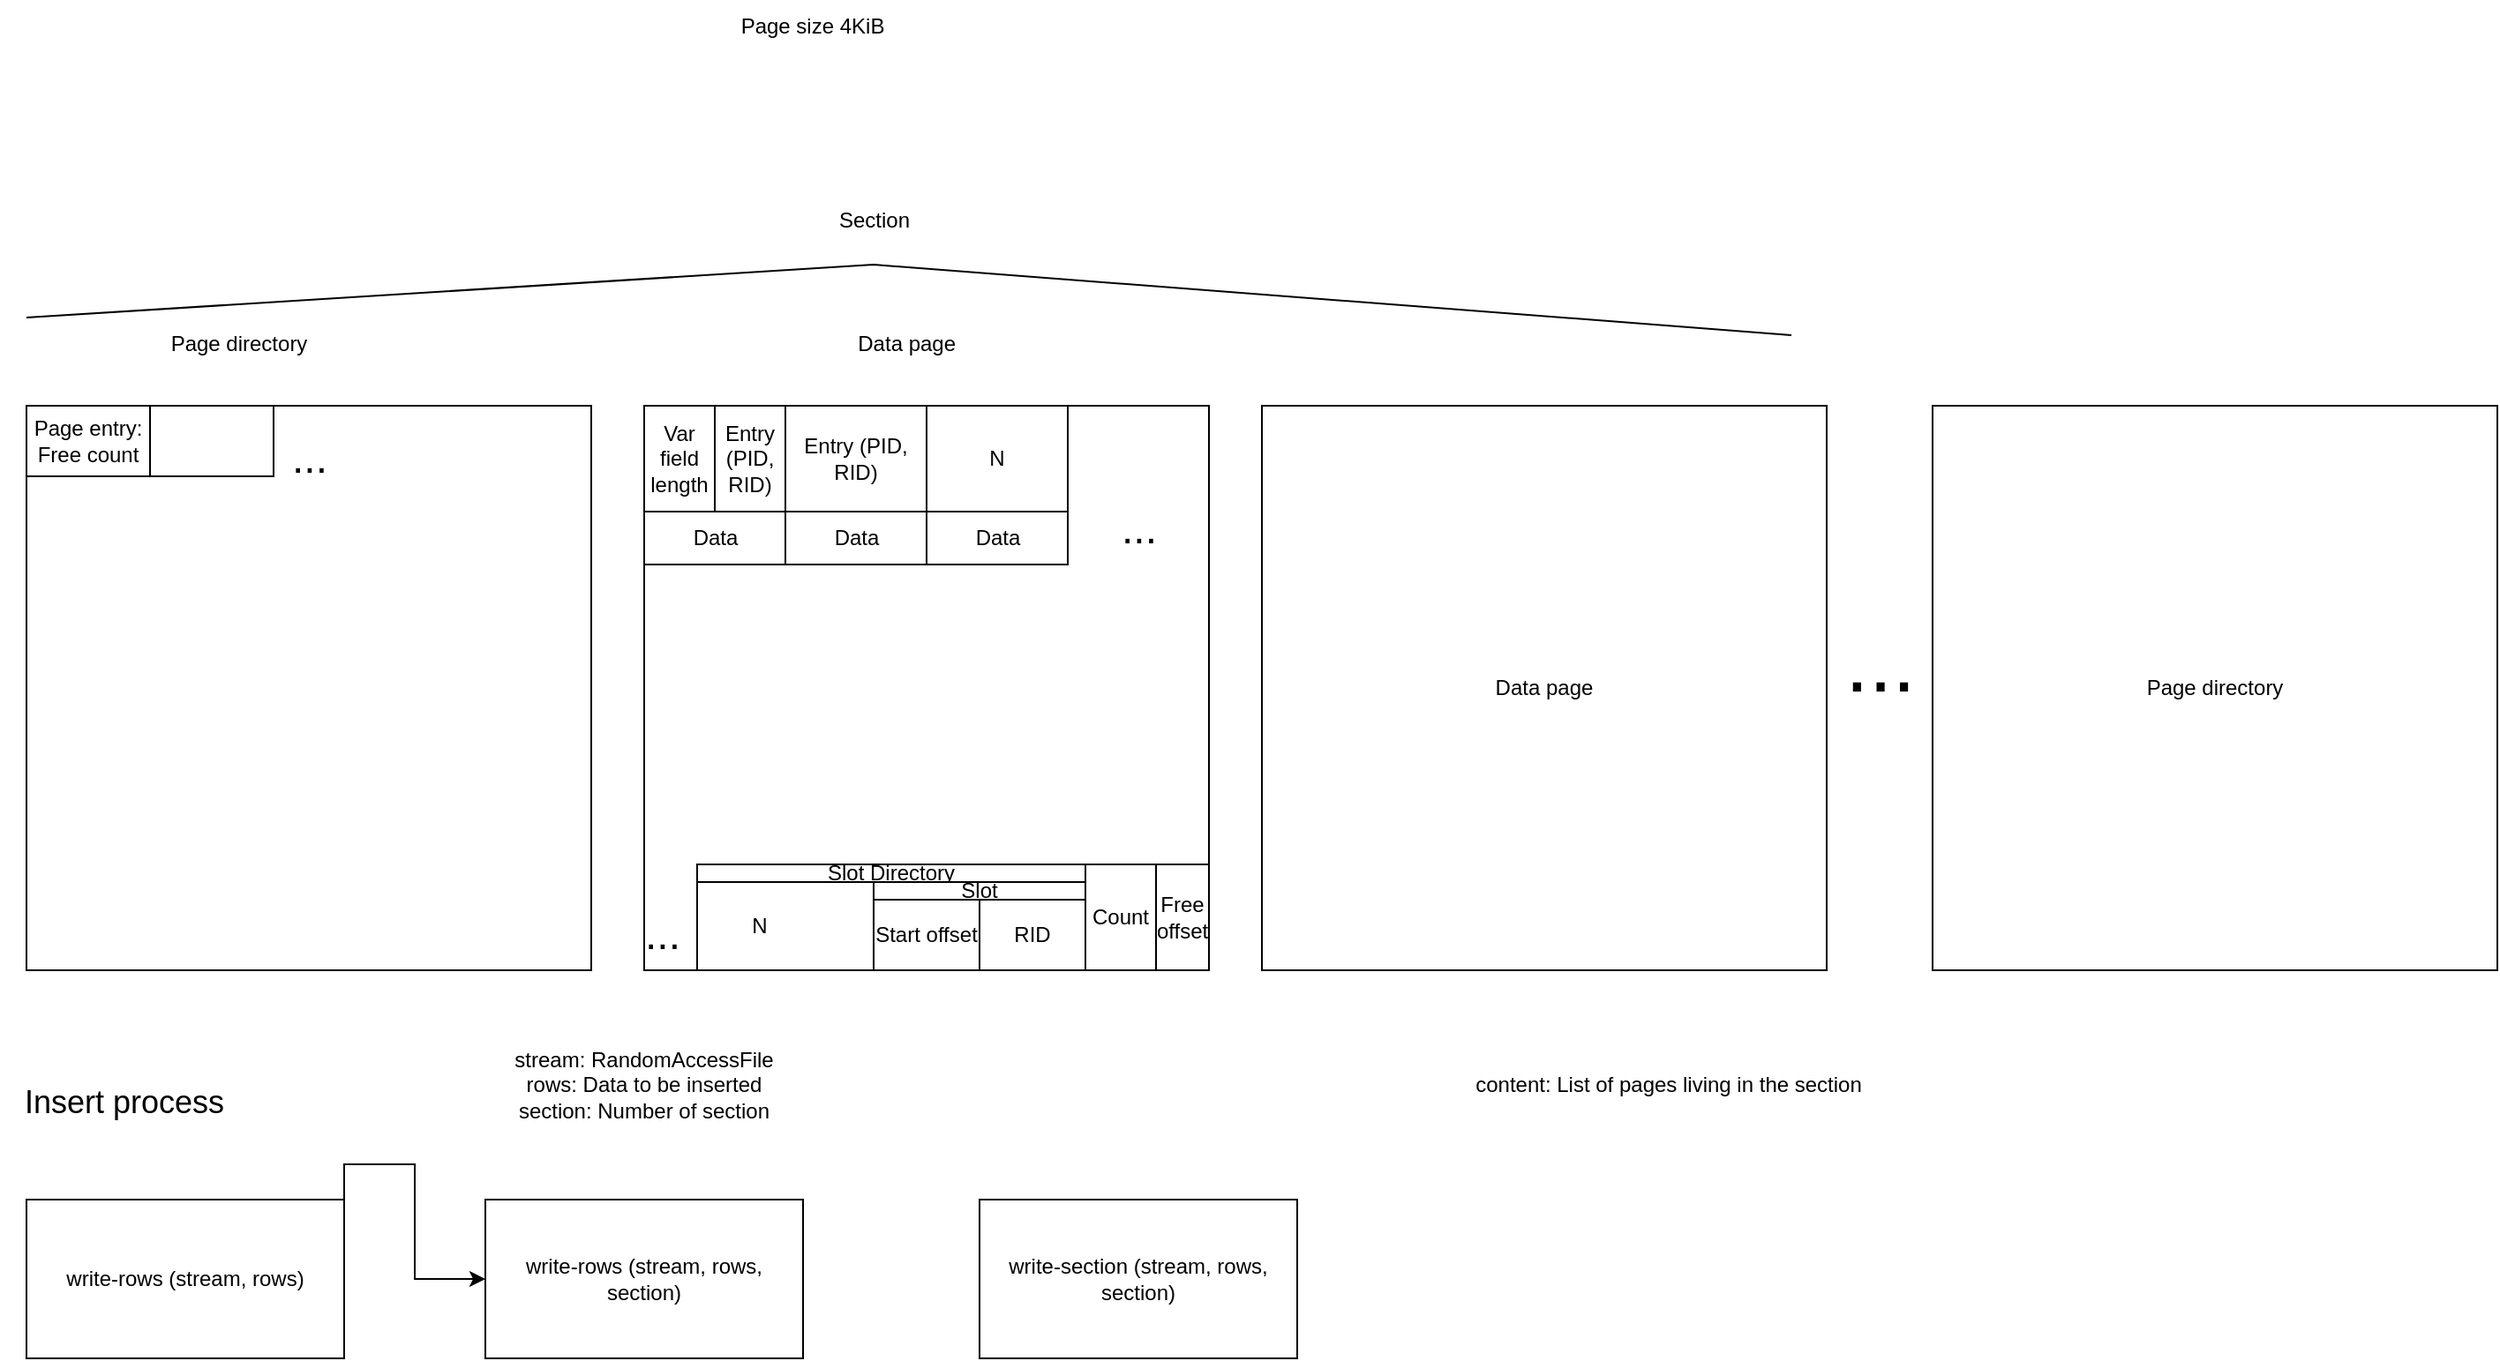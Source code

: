 <mxfile version="26.0.16">
  <diagram name="Page-1" id="jesis6ydwFvCg3yF08fC">
    <mxGraphModel dx="1229" dy="1693" grid="1" gridSize="10" guides="1" tooltips="1" connect="1" arrows="1" fold="1" page="1" pageScale="1" pageWidth="850" pageHeight="1100" math="0" shadow="0">
      <root>
        <mxCell id="0" />
        <mxCell id="1" parent="0" />
        <mxCell id="xviWKqRsHkdpLWUmEhDz-1" value="" style="whiteSpace=wrap;html=1;aspect=fixed;" parent="1" vertex="1">
          <mxGeometry x="370" y="20" width="320" height="320" as="geometry" />
        </mxCell>
        <mxCell id="xviWKqRsHkdpLWUmEhDz-3" value="Page directory" style="text;html=1;align=center;verticalAlign=middle;resizable=0;points=[];autosize=1;strokeColor=none;fillColor=none;" parent="1" vertex="1">
          <mxGeometry x="440" y="-30" width="100" height="30" as="geometry" />
        </mxCell>
        <mxCell id="xviWKqRsHkdpLWUmEhDz-8" value="" style="rounded=0;whiteSpace=wrap;html=1;" parent="1" vertex="1">
          <mxGeometry x="440" y="20" width="70" height="40" as="geometry" />
        </mxCell>
        <mxCell id="xviWKqRsHkdpLWUmEhDz-9" value="Page entry: Free count" style="rounded=0;whiteSpace=wrap;html=1;" parent="1" vertex="1">
          <mxGeometry x="370" y="20" width="70" height="40" as="geometry" />
        </mxCell>
        <mxCell id="xviWKqRsHkdpLWUmEhDz-10" value="&lt;font style=&quot;font-size: 24px;&quot;&gt;...&lt;/font&gt;" style="text;html=1;align=center;verticalAlign=middle;resizable=0;points=[];autosize=1;strokeColor=none;fillColor=none;" parent="1" vertex="1">
          <mxGeometry x="510" y="30" width="40" height="40" as="geometry" />
        </mxCell>
        <mxCell id="xviWKqRsHkdpLWUmEhDz-11" value="" style="whiteSpace=wrap;html=1;aspect=fixed;" parent="1" vertex="1">
          <mxGeometry x="720" y="20" width="320" height="320" as="geometry" />
        </mxCell>
        <mxCell id="xviWKqRsHkdpLWUmEhDz-12" value="" style="rounded=0;whiteSpace=wrap;html=1;" parent="1" vertex="1">
          <mxGeometry x="720" y="20" width="160" height="90" as="geometry" />
        </mxCell>
        <mxCell id="JhfrGm3bl157l_BFd9pG-1" value="" style="rounded=0;whiteSpace=wrap;html=1;" parent="1" vertex="1">
          <mxGeometry x="750" y="280" width="290" height="60" as="geometry" />
        </mxCell>
        <mxCell id="JhfrGm3bl157l_BFd9pG-2" value="Free offset" style="rounded=0;whiteSpace=wrap;html=1;" parent="1" vertex="1">
          <mxGeometry x="1010" y="280" width="30" height="60" as="geometry" />
        </mxCell>
        <mxCell id="JhfrGm3bl157l_BFd9pG-3" value="Slot Directory" style="rounded=0;whiteSpace=wrap;html=1;" parent="1" vertex="1">
          <mxGeometry x="750" y="280" width="220" height="10" as="geometry" />
        </mxCell>
        <mxCell id="JhfrGm3bl157l_BFd9pG-4" value="Slot" style="rounded=0;whiteSpace=wrap;html=1;" parent="1" vertex="1">
          <mxGeometry x="850" y="290" width="120" height="10" as="geometry" />
        </mxCell>
        <mxCell id="JhfrGm3bl157l_BFd9pG-5" value="" style="rounded=0;whiteSpace=wrap;html=1;" parent="1" vertex="1">
          <mxGeometry x="890" y="300" width="80" height="40" as="geometry" />
        </mxCell>
        <mxCell id="JhfrGm3bl157l_BFd9pG-6" value="&lt;font style=&quot;font-size: 24px;&quot;&gt;...&lt;/font&gt;" style="text;html=1;align=center;verticalAlign=middle;resizable=0;points=[];autosize=1;strokeColor=none;fillColor=none;" parent="1" vertex="1">
          <mxGeometry x="710" y="300" width="40" height="40" as="geometry" />
        </mxCell>
        <mxCell id="JhfrGm3bl157l_BFd9pG-7" value="N" style="text;html=1;align=center;verticalAlign=middle;resizable=0;points=[];autosize=1;strokeColor=none;fillColor=none;" parent="1" vertex="1">
          <mxGeometry x="770" y="300" width="30" height="30" as="geometry" />
        </mxCell>
        <mxCell id="JhfrGm3bl157l_BFd9pG-8" value="RID" style="rounded=0;whiteSpace=wrap;html=1;" parent="1" vertex="1">
          <mxGeometry x="910" y="300" width="60" height="40" as="geometry" />
        </mxCell>
        <mxCell id="JhfrGm3bl157l_BFd9pG-11" value="Count" style="rounded=0;whiteSpace=wrap;html=1;" parent="1" vertex="1">
          <mxGeometry x="970" y="280" width="40" height="60" as="geometry" />
        </mxCell>
        <mxCell id="JhfrGm3bl157l_BFd9pG-13" value="Entry (PID, RID)" style="rounded=0;whiteSpace=wrap;html=1;" parent="1" vertex="1">
          <mxGeometry x="760" y="20" width="40" height="60" as="geometry" />
        </mxCell>
        <mxCell id="JhfrGm3bl157l_BFd9pG-14" value="Data page&amp;nbsp;" style="text;html=1;align=center;verticalAlign=middle;resizable=0;points=[];autosize=1;strokeColor=none;fillColor=none;" parent="1" vertex="1">
          <mxGeometry x="830" y="-30" width="80" height="30" as="geometry" />
        </mxCell>
        <mxCell id="uQeXBm5_2oiLNZzTdzhn-1" value="Var field length" style="rounded=0;whiteSpace=wrap;html=1;" parent="1" vertex="1">
          <mxGeometry x="720" y="20" width="40" height="60" as="geometry" />
        </mxCell>
        <mxCell id="uQeXBm5_2oiLNZzTdzhn-3" value="" style="rounded=0;whiteSpace=wrap;html=1;" parent="1" vertex="1">
          <mxGeometry x="720" y="80" width="80" height="30" as="geometry" />
        </mxCell>
        <mxCell id="uQeXBm5_2oiLNZzTdzhn-4" value="Data" style="text;html=1;align=center;verticalAlign=middle;resizable=0;points=[];autosize=1;strokeColor=none;fillColor=none;" parent="1" vertex="1">
          <mxGeometry x="735" y="80" width="50" height="30" as="geometry" />
        </mxCell>
        <mxCell id="uQeXBm5_2oiLNZzTdzhn-8" value="Entry (PID, RID)" style="rounded=0;whiteSpace=wrap;html=1;" parent="1" vertex="1">
          <mxGeometry x="800" y="20" width="80" height="60" as="geometry" />
        </mxCell>
        <mxCell id="uQeXBm5_2oiLNZzTdzhn-10" value="" style="rounded=0;whiteSpace=wrap;html=1;" parent="1" vertex="1">
          <mxGeometry x="800" y="80" width="80" height="30" as="geometry" />
        </mxCell>
        <mxCell id="uQeXBm5_2oiLNZzTdzhn-11" value="Data" style="text;html=1;align=center;verticalAlign=middle;resizable=0;points=[];autosize=1;strokeColor=none;fillColor=none;" parent="1" vertex="1">
          <mxGeometry x="815" y="80" width="50" height="30" as="geometry" />
        </mxCell>
        <mxCell id="uQeXBm5_2oiLNZzTdzhn-14" value="" style="rounded=0;whiteSpace=wrap;html=1;" parent="1" vertex="1">
          <mxGeometry x="880" y="80" width="80" height="30" as="geometry" />
        </mxCell>
        <mxCell id="uQeXBm5_2oiLNZzTdzhn-15" value="Data" style="text;html=1;align=center;verticalAlign=middle;resizable=0;points=[];autosize=1;strokeColor=none;fillColor=none;" parent="1" vertex="1">
          <mxGeometry x="895" y="80" width="50" height="30" as="geometry" />
        </mxCell>
        <mxCell id="uQeXBm5_2oiLNZzTdzhn-16" value="N" style="rounded=0;whiteSpace=wrap;html=1;" parent="1" vertex="1">
          <mxGeometry x="880" y="20" width="80" height="60" as="geometry" />
        </mxCell>
        <mxCell id="uQeXBm5_2oiLNZzTdzhn-17" value="&lt;font style=&quot;font-size: 24px;&quot;&gt;...&lt;/font&gt;" style="text;html=1;align=center;verticalAlign=middle;resizable=0;points=[];autosize=1;strokeColor=none;fillColor=none;" parent="1" vertex="1">
          <mxGeometry x="980" y="70" width="40" height="40" as="geometry" />
        </mxCell>
        <mxCell id="uQeXBm5_2oiLNZzTdzhn-19" value="Start offset" style="rounded=0;whiteSpace=wrap;html=1;" parent="1" vertex="1">
          <mxGeometry x="850" y="300" width="60" height="40" as="geometry" />
        </mxCell>
        <mxCell id="uQeXBm5_2oiLNZzTdzhn-20" value="Page size 4KiB" style="text;html=1;align=center;verticalAlign=middle;resizable=0;points=[];autosize=1;strokeColor=none;fillColor=none;" parent="1" vertex="1">
          <mxGeometry x="765" y="-210" width="100" height="30" as="geometry" />
        </mxCell>
        <mxCell id="uQeXBm5_2oiLNZzTdzhn-22" value="&lt;font style=&quot;font-size: 48px;&quot;&gt;...&lt;/font&gt;" style="text;html=1;align=center;verticalAlign=middle;resizable=0;points=[];autosize=1;strokeColor=none;fillColor=none;" parent="1" vertex="1">
          <mxGeometry x="1390" y="130" width="60" height="70" as="geometry" />
        </mxCell>
        <mxCell id="uQeXBm5_2oiLNZzTdzhn-23" value="Page directory" style="whiteSpace=wrap;html=1;aspect=fixed;" parent="1" vertex="1">
          <mxGeometry x="1450" y="20" width="320" height="320" as="geometry" />
        </mxCell>
        <mxCell id="uQeXBm5_2oiLNZzTdzhn-24" value="Data page" style="whiteSpace=wrap;html=1;aspect=fixed;" parent="1" vertex="1">
          <mxGeometry x="1070" y="20" width="320" height="320" as="geometry" />
        </mxCell>
        <mxCell id="Us1ztpv7FVMx5mKfaYVm-1" value="&lt;font style=&quot;font-size: 18px;&quot;&gt;Insert process&lt;/font&gt;" style="text;html=1;align=center;verticalAlign=middle;resizable=0;points=[];autosize=1;strokeColor=none;fillColor=none;" vertex="1" parent="1">
          <mxGeometry x="355" y="395" width="140" height="40" as="geometry" />
        </mxCell>
        <mxCell id="Us1ztpv7FVMx5mKfaYVm-5" value="" style="edgeStyle=orthogonalEdgeStyle;rounded=0;orthogonalLoop=1;jettySize=auto;html=1;exitX=1;exitY=0;exitDx=0;exitDy=0;" edge="1" parent="1" source="Us1ztpv7FVMx5mKfaYVm-3" target="Us1ztpv7FVMx5mKfaYVm-4">
          <mxGeometry relative="1" as="geometry" />
        </mxCell>
        <mxCell id="Us1ztpv7FVMx5mKfaYVm-3" value="write-rows (stream, rows)" style="rounded=0;whiteSpace=wrap;html=1;" vertex="1" parent="1">
          <mxGeometry x="370" y="470" width="180" height="90" as="geometry" />
        </mxCell>
        <mxCell id="Us1ztpv7FVMx5mKfaYVm-4" value="write-rows (stream, rows, section)" style="rounded=0;whiteSpace=wrap;html=1;" vertex="1" parent="1">
          <mxGeometry x="630" y="470" width="180" height="90" as="geometry" />
        </mxCell>
        <mxCell id="Us1ztpv7FVMx5mKfaYVm-6" value="stream: RandomAccessFile&lt;br&gt;rows: Data to be inserted&lt;br&gt;section: Number of section" style="text;html=1;align=center;verticalAlign=middle;whiteSpace=wrap;rounded=0;" vertex="1" parent="1">
          <mxGeometry x="645" y="390" width="150" height="30" as="geometry" />
        </mxCell>
        <mxCell id="Us1ztpv7FVMx5mKfaYVm-8" value="content: List of pages living in the section" style="text;html=1;align=center;verticalAlign=middle;resizable=0;points=[];autosize=1;strokeColor=none;fillColor=none;" vertex="1" parent="1">
          <mxGeometry x="1180" y="390" width="240" height="30" as="geometry" />
        </mxCell>
        <mxCell id="Us1ztpv7FVMx5mKfaYVm-15" value="" style="endArrow=none;html=1;rounded=0;" edge="1" parent="1">
          <mxGeometry width="50" height="50" relative="1" as="geometry">
            <mxPoint x="370" y="-30" as="sourcePoint" />
            <mxPoint x="1370" y="-20" as="targetPoint" />
            <Array as="points">
              <mxPoint x="850" y="-60" />
            </Array>
          </mxGeometry>
        </mxCell>
        <mxCell id="Us1ztpv7FVMx5mKfaYVm-16" value="Section" style="text;html=1;align=center;verticalAlign=middle;resizable=0;points=[];autosize=1;strokeColor=none;fillColor=none;" vertex="1" parent="1">
          <mxGeometry x="820" y="-100" width="60" height="30" as="geometry" />
        </mxCell>
        <mxCell id="Us1ztpv7FVMx5mKfaYVm-18" value="write-section (stream, rows, section)" style="rounded=0;whiteSpace=wrap;html=1;" vertex="1" parent="1">
          <mxGeometry x="910" y="470" width="180" height="90" as="geometry" />
        </mxCell>
      </root>
    </mxGraphModel>
  </diagram>
</mxfile>
